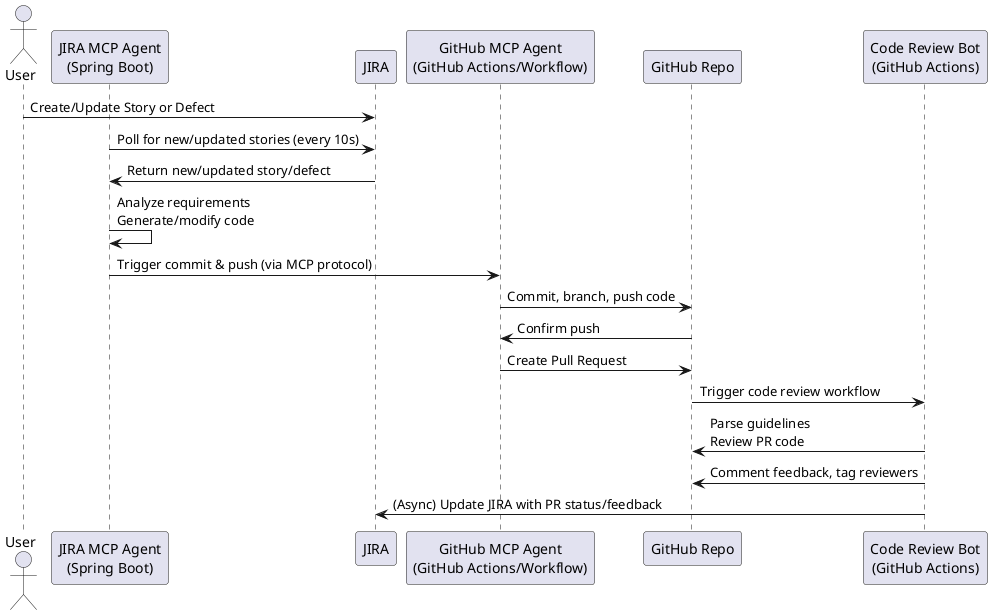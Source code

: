 @startuml
actor User
participant "JIRA MCP Agent\n(Spring Boot)" as JiraAgent
participant "JIRA" as Jira
participant "GitHub MCP Agent\n(GitHub Actions/Workflow)" as GitHubAgent
participant "GitHub Repo" as GitHub
participant "Code Review Bot\n(GitHub Actions)" as ReviewBot

User -> Jira : Create/Update Story or Defect
JiraAgent -> Jira : Poll for new/updated stories (every 10s)
Jira -> JiraAgent : Return new/updated story/defect
JiraAgent -> JiraAgent : Analyze requirements\nGenerate/modify code
JiraAgent -> GitHubAgent : Trigger commit & push (via MCP protocol)
GitHubAgent -> GitHub : Commit, branch, push code
GitHub -> GitHubAgent : Confirm push
GitHubAgent -> GitHub : Create Pull Request
GitHub -> ReviewBot : Trigger code review workflow
ReviewBot -> GitHub : Parse guidelines\nReview PR code
ReviewBot -> GitHub : Comment feedback, tag reviewers
ReviewBot -> Jira : (Async) Update JIRA with PR status/feedback

@enduml